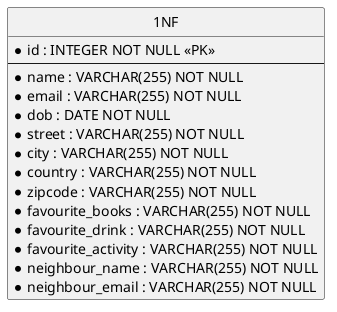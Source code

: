 @startuml 1NF

hide circle

entity "1NF" {
  * id : INTEGER NOT NULL <<PK>>
  --
  * name : VARCHAR(255) NOT NULL
  * email : VARCHAR(255) NOT NULL
  * dob : DATE NOT NULL
  * street : VARCHAR(255) NOT NULL
  * city : VARCHAR(255) NOT NULL
  * country : VARCHAR(255) NOT NULL
  * zipcode : VARCHAR(255) NOT NULL
  * favourite_books : VARCHAR(255) NOT NULL
  * favourite_drink : VARCHAR(255) NOT NULL
  * favourite_activity : VARCHAR(255) NOT NULL
  * neighbour_name : VARCHAR(255) NOT NULL
  * neighbour_email : VARCHAR(255) NOT NULL
}

@enduml